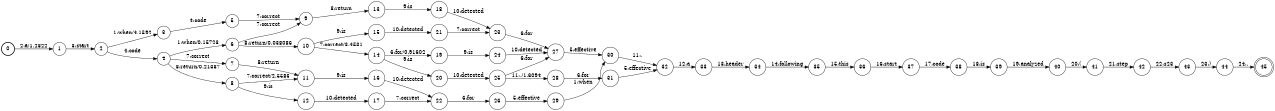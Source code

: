 digraph FST {
rankdir = LR;
size = "8.5,11";
label = "";
center = 1;
orientation = Portrait;
ranksep = "0.4";
nodesep = "0.25";
0 [label = "0", shape = circle, style = bold, fontsize = 14]
	0 -> 1 [label = "2:a/1.2822", fontsize = 14];
1 [label = "1", shape = circle, style = solid, fontsize = 14]
	1 -> 2 [label = "3:start", fontsize = 14];
2 [label = "2", shape = circle, style = solid, fontsize = 14]
	2 -> 3 [label = "1:when/4.1592", fontsize = 14];
	2 -> 4 [label = "4:code", fontsize = 14];
3 [label = "3", shape = circle, style = solid, fontsize = 14]
	3 -> 5 [label = "4:code", fontsize = 14];
4 [label = "4", shape = circle, style = solid, fontsize = 14]
	4 -> 6 [label = "1:when/0.15723", fontsize = 14];
	4 -> 7 [label = "7:correct", fontsize = 14];
	4 -> 8 [label = "8:return/0.21387", fontsize = 14];
5 [label = "5", shape = circle, style = solid, fontsize = 14]
	5 -> 9 [label = "7:correct", fontsize = 14];
6 [label = "6", shape = circle, style = solid, fontsize = 14]
	6 -> 9 [label = "7:correct", fontsize = 14];
	6 -> 10 [label = "8:return/0.038086", fontsize = 14];
7 [label = "7", shape = circle, style = solid, fontsize = 14]
	7 -> 11 [label = "8:return", fontsize = 14];
8 [label = "8", shape = circle, style = solid, fontsize = 14]
	8 -> 11 [label = "7:correct/2.5586", fontsize = 14];
	8 -> 12 [label = "9:is", fontsize = 14];
9 [label = "9", shape = circle, style = solid, fontsize = 14]
	9 -> 13 [label = "8:return", fontsize = 14];
10 [label = "10", shape = circle, style = solid, fontsize = 14]
	10 -> 14 [label = "7:correct/3.4531", fontsize = 14];
	10 -> 15 [label = "9:is", fontsize = 14];
11 [label = "11", shape = circle, style = solid, fontsize = 14]
	11 -> 16 [label = "9:is", fontsize = 14];
12 [label = "12", shape = circle, style = solid, fontsize = 14]
	12 -> 17 [label = "10:detected", fontsize = 14];
13 [label = "13", shape = circle, style = solid, fontsize = 14]
	13 -> 18 [label = "9:is", fontsize = 14];
14 [label = "14", shape = circle, style = solid, fontsize = 14]
	14 -> 19 [label = "6:for/0.91602", fontsize = 14];
	14 -> 20 [label = "9:is", fontsize = 14];
15 [label = "15", shape = circle, style = solid, fontsize = 14]
	15 -> 21 [label = "10:detected", fontsize = 14];
16 [label = "16", shape = circle, style = solid, fontsize = 14]
	16 -> 22 [label = "10:detected", fontsize = 14];
17 [label = "17", shape = circle, style = solid, fontsize = 14]
	17 -> 22 [label = "7:correct", fontsize = 14];
18 [label = "18", shape = circle, style = solid, fontsize = 14]
	18 -> 23 [label = "10:detected", fontsize = 14];
19 [label = "19", shape = circle, style = solid, fontsize = 14]
	19 -> 24 [label = "9:is", fontsize = 14];
20 [label = "20", shape = circle, style = solid, fontsize = 14]
	20 -> 25 [label = "10:detected", fontsize = 14];
21 [label = "21", shape = circle, style = solid, fontsize = 14]
	21 -> 23 [label = "7:correct", fontsize = 14];
22 [label = "22", shape = circle, style = solid, fontsize = 14]
	22 -> 26 [label = "6:for", fontsize = 14];
23 [label = "23", shape = circle, style = solid, fontsize = 14]
	23 -> 27 [label = "6:for", fontsize = 14];
24 [label = "24", shape = circle, style = solid, fontsize = 14]
	24 -> 27 [label = "10:detected", fontsize = 14];
25 [label = "25", shape = circle, style = solid, fontsize = 14]
	25 -> 27 [label = "6:for", fontsize = 14];
	25 -> 28 [label = "11:,/1.6094", fontsize = 14];
26 [label = "26", shape = circle, style = solid, fontsize = 14]
	26 -> 29 [label = "5:effective", fontsize = 14];
27 [label = "27", shape = circle, style = solid, fontsize = 14]
	27 -> 30 [label = "5:effective", fontsize = 14];
28 [label = "28", shape = circle, style = solid, fontsize = 14]
	28 -> 31 [label = "6:for", fontsize = 14];
29 [label = "29", shape = circle, style = solid, fontsize = 14]
	29 -> 30 [label = "1:when", fontsize = 14];
30 [label = "30", shape = circle, style = solid, fontsize = 14]
	30 -> 32 [label = "11:,", fontsize = 14];
31 [label = "31", shape = circle, style = solid, fontsize = 14]
	31 -> 32 [label = "5:effective", fontsize = 14];
32 [label = "32", shape = circle, style = solid, fontsize = 14]
	32 -> 33 [label = "12:a", fontsize = 14];
33 [label = "33", shape = circle, style = solid, fontsize = 14]
	33 -> 34 [label = "13:header", fontsize = 14];
34 [label = "34", shape = circle, style = solid, fontsize = 14]
	34 -> 35 [label = "14:following", fontsize = 14];
35 [label = "35", shape = circle, style = solid, fontsize = 14]
	35 -> 36 [label = "15:this", fontsize = 14];
36 [label = "36", shape = circle, style = solid, fontsize = 14]
	36 -> 37 [label = "16:start", fontsize = 14];
37 [label = "37", shape = circle, style = solid, fontsize = 14]
	37 -> 38 [label = "17:code", fontsize = 14];
38 [label = "38", shape = circle, style = solid, fontsize = 14]
	38 -> 39 [label = "18:is", fontsize = 14];
39 [label = "39", shape = circle, style = solid, fontsize = 14]
	39 -> 40 [label = "19:analyzed", fontsize = 14];
40 [label = "40", shape = circle, style = solid, fontsize = 14]
	40 -> 41 [label = "20:(", fontsize = 14];
41 [label = "41", shape = circle, style = solid, fontsize = 14]
	41 -> 42 [label = "21:step", fontsize = 14];
42 [label = "42", shape = circle, style = solid, fontsize = 14]
	42 -> 43 [label = "22:s23", fontsize = 14];
43 [label = "43", shape = circle, style = solid, fontsize = 14]
	43 -> 44 [label = "23:)", fontsize = 14];
44 [label = "44", shape = circle, style = solid, fontsize = 14]
	44 -> 45 [label = "24:.", fontsize = 14];
45 [label = "45", shape = doublecircle, style = solid, fontsize = 14]
}
